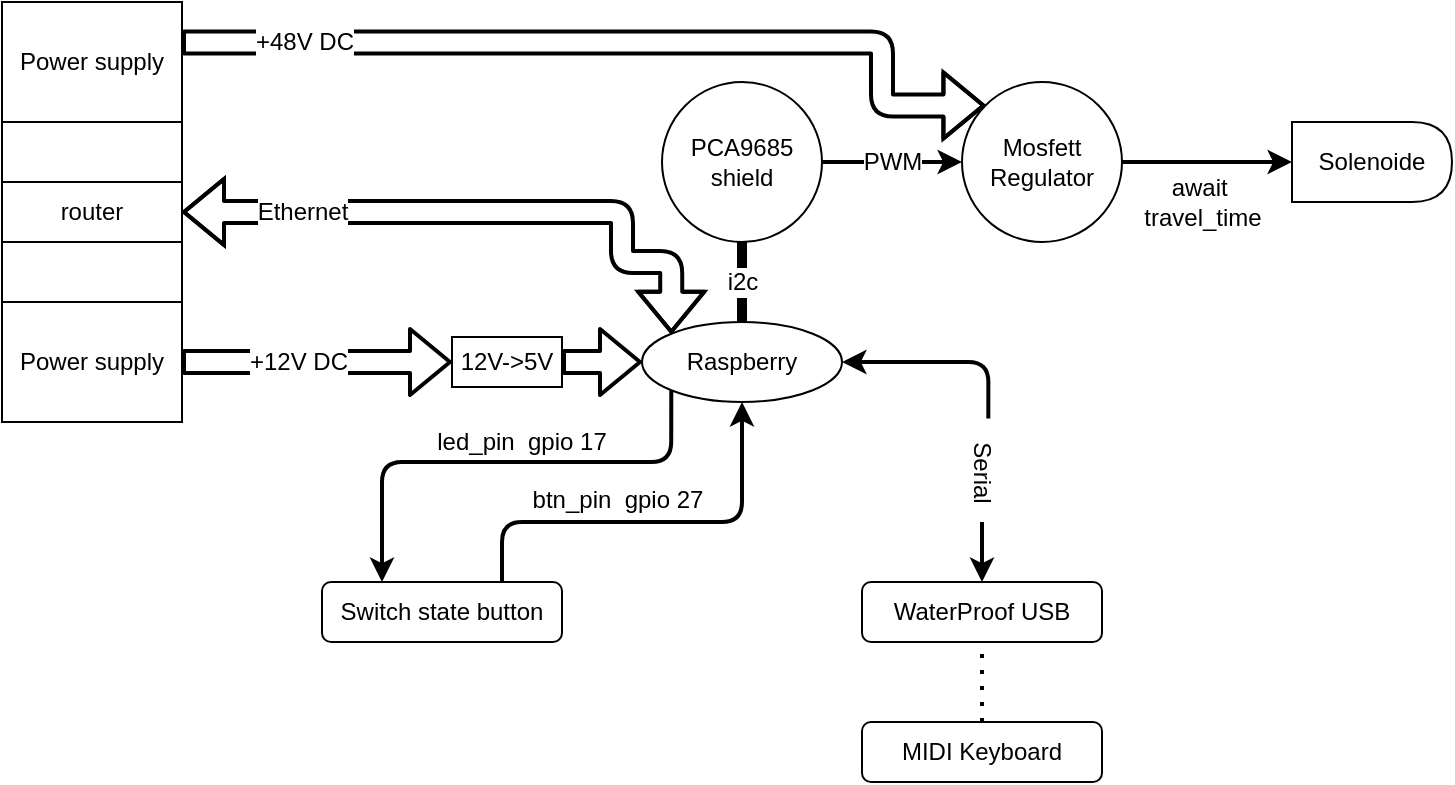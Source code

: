 <mxfile>
    <diagram id="gmd0m68qbSqrnd76yPIm" name="Page-1">
        <mxGraphModel dx="514" dy="433" grid="1" gridSize="10" guides="1" tooltips="1" connect="1" arrows="1" fold="1" page="1" pageScale="1" pageWidth="827" pageHeight="1169" math="0" shadow="0">
            <root>
                <mxCell id="0"/>
                <mxCell id="1" parent="0"/>
                <mxCell id="2" value="Raspberry" style="ellipse;whiteSpace=wrap;html=1;align=center;newEdgeStyle={&quot;edgeStyle&quot;:&quot;entityRelationEdgeStyle&quot;,&quot;startArrow&quot;:&quot;none&quot;,&quot;endArrow&quot;:&quot;none&quot;,&quot;segment&quot;:10,&quot;curved&quot;:1,&quot;sourcePerimeterSpacing&quot;:0,&quot;targetPerimeterSpacing&quot;:0};treeFolding=1;treeMoving=1;" parent="1" vertex="1">
                    <mxGeometry x="370" y="270" width="100" height="40" as="geometry"/>
                </mxCell>
                <mxCell id="11" style="edgeStyle=orthogonalEdgeStyle;html=1;exitX=0.75;exitY=0;exitDx=0;exitDy=0;entryX=0.5;entryY=1;entryDx=0;entryDy=0;strokeWidth=2;fontSize=12;endArrow=classic;endFill=1;" parent="1" source="10" target="2" edge="1">
                    <mxGeometry relative="1" as="geometry">
                        <Array as="points">
                            <mxPoint x="300" y="370"/>
                            <mxPoint x="420" y="370"/>
                        </Array>
                    </mxGeometry>
                </mxCell>
                <mxCell id="12" style="edgeStyle=orthogonalEdgeStyle;html=1;exitX=0.25;exitY=0;exitDx=0;exitDy=0;entryX=0;entryY=1;entryDx=0;entryDy=0;strokeWidth=2;fontSize=12;endArrow=none;endFill=0;startArrow=classic;startFill=1;" parent="1" source="10" target="2" edge="1">
                    <mxGeometry relative="1" as="geometry">
                        <Array as="points">
                            <mxPoint x="240" y="340"/>
                            <mxPoint x="385" y="340"/>
                        </Array>
                    </mxGeometry>
                </mxCell>
                <mxCell id="10" value="&lt;font style=&quot;font-size: 12px;&quot;&gt;Switch state button&lt;/font&gt;" style="rounded=1;whiteSpace=wrap;html=1;fontSize=7;" parent="1" vertex="1">
                    <mxGeometry x="210" y="400" width="120" height="30" as="geometry"/>
                </mxCell>
                <mxCell id="14" value="led_pin&amp;nbsp; gpio 17" style="text;strokeColor=none;align=center;fillColor=none;html=1;verticalAlign=middle;whiteSpace=wrap;rounded=0;fontSize=12;" parent="1" vertex="1">
                    <mxGeometry x="265" y="315" width="90" height="30" as="geometry"/>
                </mxCell>
                <mxCell id="15" value="btn_pin&amp;nbsp; gpio 27" style="text;strokeColor=none;align=center;fillColor=none;html=1;verticalAlign=middle;whiteSpace=wrap;rounded=0;fontSize=12;" parent="1" vertex="1">
                    <mxGeometry x="313" y="344" width="90" height="30" as="geometry"/>
                </mxCell>
                <mxCell id="17" value="" style="shape=flexArrow;endArrow=classic;html=1;strokeWidth=2;fontSize=12;entryX=0;entryY=0.5;entryDx=0;entryDy=0;exitX=1;exitY=0.5;exitDx=0;exitDy=0;" parent="1" target="21" edge="1" source="48">
                    <mxGeometry width="50" height="50" relative="1" as="geometry">
                        <mxPoint x="160" y="290" as="sourcePoint"/>
                        <mxPoint x="260" y="290" as="targetPoint"/>
                    </mxGeometry>
                </mxCell>
                <mxCell id="18" value="+12V DC" style="edgeLabel;html=1;align=center;verticalAlign=middle;resizable=0;points=[];fontSize=12;" parent="17" vertex="1" connectable="0">
                    <mxGeometry x="0.193" y="-1" relative="1" as="geometry">
                        <mxPoint x="-23" y="-1" as="offset"/>
                    </mxGeometry>
                </mxCell>
                <mxCell id="19" value="" style="shape=flexArrow;endArrow=classic;html=1;strokeWidth=2;fontSize=12;entryX=0;entryY=0;entryDx=0;entryDy=0;edgeStyle=orthogonalEdgeStyle;exitX=1;exitY=0.337;exitDx=0;exitDy=0;exitPerimeter=0;" parent="1" target="36" edge="1" source="46">
                    <mxGeometry width="50" height="50" relative="1" as="geometry">
                        <mxPoint x="150" y="130" as="sourcePoint"/>
                        <mxPoint x="480" y="140" as="targetPoint"/>
                        <Array as="points">
                            <mxPoint x="490" y="130"/>
                            <mxPoint x="490" y="162"/>
                        </Array>
                    </mxGeometry>
                </mxCell>
                <mxCell id="20" value="+48V DC" style="edgeLabel;html=1;align=center;verticalAlign=middle;resizable=0;points=[];fontSize=12;" parent="19" vertex="1" connectable="0">
                    <mxGeometry x="0.193" y="-1" relative="1" as="geometry">
                        <mxPoint x="-198" y="-1" as="offset"/>
                    </mxGeometry>
                </mxCell>
                <mxCell id="21" value="12V-&amp;gt;5V" style="rounded=0;whiteSpace=wrap;html=1;fontSize=12;" parent="1" vertex="1">
                    <mxGeometry x="275" y="277.5" width="55" height="25" as="geometry"/>
                </mxCell>
                <mxCell id="22" value="" style="shape=flexArrow;endArrow=classic;html=1;strokeWidth=2;fontSize=12;exitX=1;exitY=0.5;exitDx=0;exitDy=0;" parent="1" source="21" edge="1">
                    <mxGeometry width="50" height="50" relative="1" as="geometry">
                        <mxPoint x="390" y="340" as="sourcePoint"/>
                        <mxPoint x="370" y="290" as="targetPoint"/>
                    </mxGeometry>
                </mxCell>
                <mxCell id="25" value="&lt;font style=&quot;font-size: 12px;&quot;&gt;WaterProof USB&lt;br&gt;&lt;/font&gt;" style="rounded=1;whiteSpace=wrap;html=1;fontSize=7;" parent="1" vertex="1">
                    <mxGeometry x="480" y="400" width="120" height="30" as="geometry"/>
                </mxCell>
                <mxCell id="28" value="" style="endArrow=none;html=1;strokeWidth=5;fontSize=12;exitX=0.5;exitY=0;exitDx=0;exitDy=0;entryX=0.5;entryY=1;entryDx=0;entryDy=0;endFill=0;" parent="1" source="2" edge="1">
                    <mxGeometry relative="1" as="geometry">
                        <mxPoint x="490" y="290" as="sourcePoint"/>
                        <mxPoint x="420" y="230" as="targetPoint"/>
                    </mxGeometry>
                </mxCell>
                <mxCell id="29" value="i2c" style="edgeLabel;resizable=0;html=1;align=center;verticalAlign=middle;fontSize=12;" parent="28" connectable="0" vertex="1">
                    <mxGeometry relative="1" as="geometry"/>
                </mxCell>
                <mxCell id="30" style="edgeStyle=orthogonalEdgeStyle;html=1;exitX=-0.036;exitY=0.395;exitDx=0;exitDy=0;entryX=1;entryY=0.5;entryDx=0;entryDy=0;strokeWidth=2;fontSize=12;endArrow=classic;endFill=1;startArrow=none;startFill=1;exitPerimeter=0;" parent="1" source="52" target="2" edge="1">
                    <mxGeometry relative="1" as="geometry">
                        <mxPoint x="340" y="445" as="sourcePoint"/>
                        <mxPoint x="465.233" y="314.191" as="targetPoint"/>
                        <Array as="points">
                            <mxPoint x="543" y="290"/>
                        </Array>
                    </mxGeometry>
                </mxCell>
                <mxCell id="34" value="&lt;font style=&quot;font-size: 12px;&quot;&gt;MIDI Keyboard&lt;br&gt;&lt;/font&gt;" style="rounded=1;whiteSpace=wrap;html=1;fontSize=7;" parent="1" vertex="1">
                    <mxGeometry x="480" y="470" width="120" height="30" as="geometry"/>
                </mxCell>
                <mxCell id="35" value="" style="endArrow=none;dashed=1;html=1;dashPattern=1 3;strokeWidth=2;fontSize=12;fillColor=default;entryX=0.5;entryY=1;entryDx=0;entryDy=0;exitX=0.5;exitY=0;exitDx=0;exitDy=0;" parent="1" source="34" target="25" edge="1">
                    <mxGeometry width="50" height="50" relative="1" as="geometry">
                        <mxPoint x="420" y="390" as="sourcePoint"/>
                        <mxPoint x="470" y="340" as="targetPoint"/>
                    </mxGeometry>
                </mxCell>
                <mxCell id="41" style="edgeStyle=none;html=1;exitX=1;exitY=0.5;exitDx=0;exitDy=0;entryX=0;entryY=0.5;entryDx=0;entryDy=0;strokeWidth=2;fontSize=12;startArrow=none;startFill=0;endArrow=classic;endFill=1;fillColor=default;" parent="1" source="36" target="37" edge="1">
                    <mxGeometry relative="1" as="geometry"/>
                </mxCell>
                <mxCell id="36" value="Mosfett&lt;br&gt;Regulator" style="ellipse;whiteSpace=wrap;html=1;aspect=fixed;fontSize=12;" parent="1" vertex="1">
                    <mxGeometry x="530" y="150" width="80" height="80" as="geometry"/>
                </mxCell>
                <mxCell id="37" value="Solenoide" style="shape=delay;whiteSpace=wrap;html=1;fontSize=12;" parent="1" vertex="1">
                    <mxGeometry x="695" y="170" width="80" height="40" as="geometry"/>
                </mxCell>
                <mxCell id="38" value="" style="endArrow=classic;html=1;strokeWidth=2;fontSize=12;exitX=1;exitY=0.5;exitDx=0;exitDy=0;entryX=0;entryY=0.5;entryDx=0;entryDy=0;" parent="1" target="36" edge="1">
                    <mxGeometry relative="1" as="geometry">
                        <mxPoint x="460" y="190" as="sourcePoint"/>
                        <mxPoint x="510" y="190" as="targetPoint"/>
                    </mxGeometry>
                </mxCell>
                <mxCell id="39" value="PWM" style="edgeLabel;resizable=0;html=1;align=center;verticalAlign=middle;fontSize=12;" parent="38" connectable="0" vertex="1">
                    <mxGeometry relative="1" as="geometry"/>
                </mxCell>
                <mxCell id="42" value="" style="shape=flexArrow;endArrow=classic;html=1;strokeWidth=2;fontSize=12;entryX=0;entryY=0;entryDx=0;entryDy=0;edgeStyle=orthogonalEdgeStyle;startArrow=block;" parent="1" target="2" edge="1" source="47">
                    <mxGeometry width="50" height="50" relative="1" as="geometry">
                        <mxPoint x="150" y="220" as="sourcePoint"/>
                        <mxPoint x="420" y="200" as="targetPoint"/>
                        <Array as="points">
                            <mxPoint x="360" y="215"/>
                            <mxPoint x="360" y="240"/>
                            <mxPoint x="385" y="240"/>
                        </Array>
                    </mxGeometry>
                </mxCell>
                <mxCell id="43" value="Ethernet" style="edgeLabel;html=1;align=center;verticalAlign=middle;resizable=0;points=[];fontSize=12;" parent="42" vertex="1" connectable="0">
                    <mxGeometry x="0.193" y="-1" relative="1" as="geometry">
                        <mxPoint x="-122" y="-1" as="offset"/>
                    </mxGeometry>
                </mxCell>
                <mxCell id="44" value="await&amp;nbsp;&lt;br&gt;travel_time" style="text;html=1;align=center;verticalAlign=middle;resizable=0;points=[];autosize=1;strokeColor=none;fillColor=none;" vertex="1" parent="1">
                    <mxGeometry x="610" y="190" width="80" height="40" as="geometry"/>
                </mxCell>
                <mxCell id="45" value="" style="rounded=0;whiteSpace=wrap;html=1;" vertex="1" parent="1">
                    <mxGeometry x="50" y="110" width="90" height="210" as="geometry"/>
                </mxCell>
                <mxCell id="46" value="Power supply" style="rounded=0;whiteSpace=wrap;html=1;" vertex="1" parent="1">
                    <mxGeometry x="50" y="110" width="90" height="60" as="geometry"/>
                </mxCell>
                <mxCell id="47" value="router" style="rounded=0;whiteSpace=wrap;html=1;" vertex="1" parent="1">
                    <mxGeometry x="50" y="200" width="90" height="30" as="geometry"/>
                </mxCell>
                <mxCell id="48" value="Power supply" style="rounded=0;whiteSpace=wrap;html=1;" vertex="1" parent="1">
                    <mxGeometry x="50" y="260" width="90" height="60" as="geometry"/>
                </mxCell>
                <mxCell id="54" value="" style="edgeStyle=orthogonalEdgeStyle;html=1;exitX=0.5;exitY=0;exitDx=0;exitDy=0;entryX=1;entryY=0.5;entryDx=0;entryDy=0;strokeWidth=2;fontSize=12;endArrow=none;endFill=1;startArrow=classic;startFill=1;" edge="1" parent="1" source="25" target="52">
                    <mxGeometry relative="1" as="geometry">
                        <mxPoint x="510" y="400" as="sourcePoint"/>
                        <mxPoint x="470" y="290" as="targetPoint"/>
                    </mxGeometry>
                </mxCell>
                <mxCell id="52" value="Serial" style="text;html=1;align=center;verticalAlign=middle;resizable=0;points=[];autosize=1;strokeColor=none;fillColor=none;rotation=90;" vertex="1" parent="1">
                    <mxGeometry x="515" y="330" width="50" height="30" as="geometry"/>
                </mxCell>
                <mxCell id="55" value="PCA9685&lt;br&gt;shield" style="ellipse;whiteSpace=wrap;html=1;aspect=fixed;fontSize=12;" vertex="1" parent="1">
                    <mxGeometry x="380" y="150" width="80" height="80" as="geometry"/>
                </mxCell>
            </root>
        </mxGraphModel>
    </diagram>
</mxfile>
